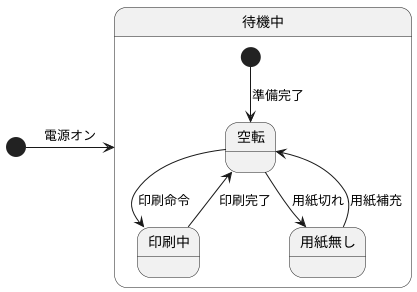 @startuml プリンタ
[*] -right-> 待機中 : 電源オン

state 待機中 {
  [*] --> 空転 : 準備完了
  空転 --> 印刷中 : 印刷命令
  印刷中 --> 空転 : 印刷完了
  空転 --> 用紙無し : 用紙切れ
  用紙無し --> 空転 : 用紙補充
}

@enduml